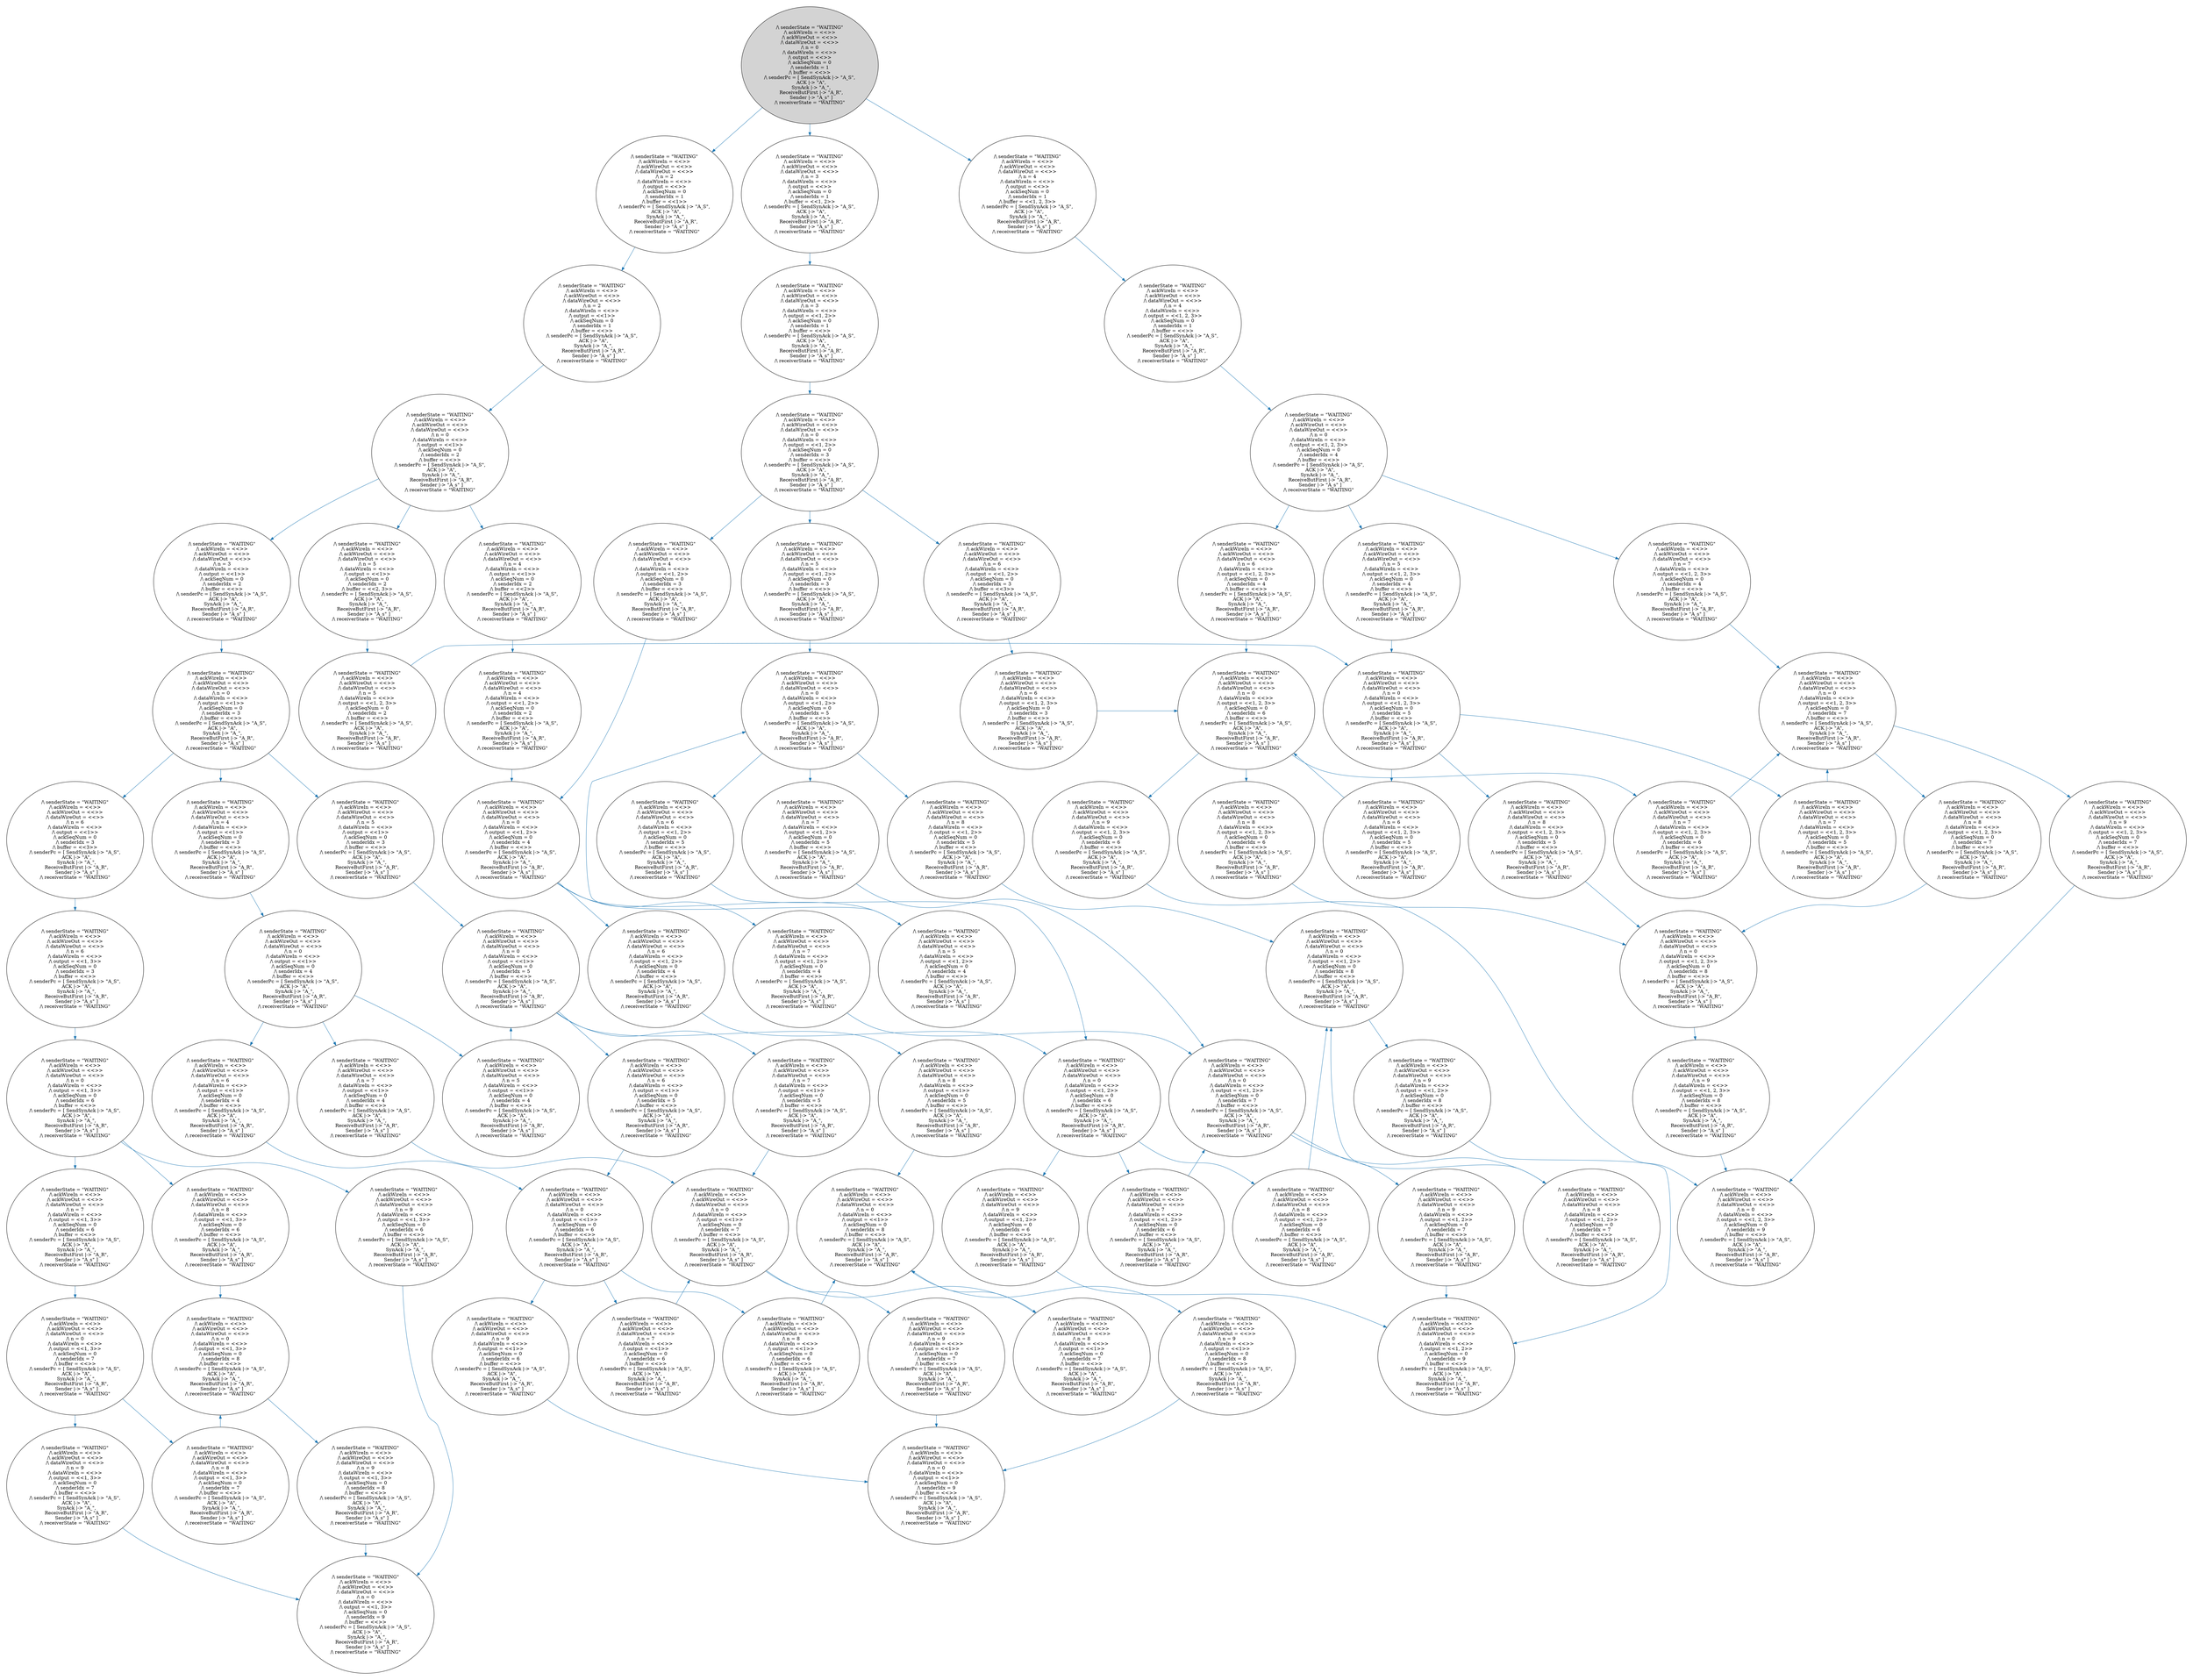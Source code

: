 strict digraph DiskGraph {
edge [colorscheme="paired12"]
nodesep=0.35;
subgraph cluster_graph {
color="white";
-4449946999212678556 [label="/\\ senderState = \"WAITING\"\n/\\ ackWireIn = <<>>\n/\\ ackWireOut = <<>>\n/\\ dataWireOut = <<>>\n/\\ n = 0\n/\\ dataWireIn = <<>>\n/\\ output = <<>>\n/\\ ackSeqNum = 0\n/\\ senderIdx = 1\n/\\ buffer = <<>>\n/\\ senderPc = [ SendSynAck |-> \"A_S\",\n  ACK |-> \"A\",\n  SynAck |-> \"A_\",\n  ReceiveButFirst |-> \"A_R\",\n  Sender |-> \"A_s\" ]\n/\\ receiverState = \"WAITING\"",style = filled]
-4449946999212678556 -> 2296417270500709225 [label="",color="2",fontcolor="2"];
2296417270500709225 [label="/\\ senderState = \"WAITING\"\n/\\ ackWireIn = <<>>\n/\\ ackWireOut = <<>>\n/\\ dataWireOut = <<>>\n/\\ n = 2\n/\\ dataWireIn = <<>>\n/\\ output = <<>>\n/\\ ackSeqNum = 0\n/\\ senderIdx = 1\n/\\ buffer = <<1>>\n/\\ senderPc = [ SendSynAck |-> \"A_S\",\n  ACK |-> \"A\",\n  SynAck |-> \"A_\",\n  ReceiveButFirst |-> \"A_R\",\n  Sender |-> \"A_s\" ]\n/\\ receiverState = \"WAITING\""];
-4449946999212678556 -> -2553582588972421452 [label="",color="2",fontcolor="2"];
-2553582588972421452 [label="/\\ senderState = \"WAITING\"\n/\\ ackWireIn = <<>>\n/\\ ackWireOut = <<>>\n/\\ dataWireOut = <<>>\n/\\ n = 3\n/\\ dataWireIn = <<>>\n/\\ output = <<>>\n/\\ ackSeqNum = 0\n/\\ senderIdx = 1\n/\\ buffer = <<1, 2>>\n/\\ senderPc = [ SendSynAck |-> \"A_S\",\n  ACK |-> \"A\",\n  SynAck |-> \"A_\",\n  ReceiveButFirst |-> \"A_R\",\n  Sender |-> \"A_s\" ]\n/\\ receiverState = \"WAITING\""];
2296417270500709225 -> 8198754210260738237 [label="",color="2",fontcolor="2"];
8198754210260738237 [label="/\\ senderState = \"WAITING\"\n/\\ ackWireIn = <<>>\n/\\ ackWireOut = <<>>\n/\\ dataWireOut = <<>>\n/\\ n = 2\n/\\ dataWireIn = <<>>\n/\\ output = <<1>>\n/\\ ackSeqNum = 0\n/\\ senderIdx = 1\n/\\ buffer = <<>>\n/\\ senderPc = [ SendSynAck |-> \"A_S\",\n  ACK |-> \"A\",\n  SynAck |-> \"A_\",\n  ReceiveButFirst |-> \"A_R\",\n  Sender |-> \"A_s\" ]\n/\\ receiverState = \"WAITING\""];
-2553582588972421452 -> -3298904719990887219 [label="",color="2",fontcolor="2"];
-3298904719990887219 [label="/\\ senderState = \"WAITING\"\n/\\ ackWireIn = <<>>\n/\\ ackWireOut = <<>>\n/\\ dataWireOut = <<>>\n/\\ n = 3\n/\\ dataWireIn = <<>>\n/\\ output = <<1, 2>>\n/\\ ackSeqNum = 0\n/\\ senderIdx = 1\n/\\ buffer = <<>>\n/\\ senderPc = [ SendSynAck |-> \"A_S\",\n  ACK |-> \"A\",\n  SynAck |-> \"A_\",\n  ReceiveButFirst |-> \"A_R\",\n  Sender |-> \"A_s\" ]\n/\\ receiverState = \"WAITING\""];
-4449946999212678556 -> 270575057796210003 [label="",color="2",fontcolor="2"];
270575057796210003 [label="/\\ senderState = \"WAITING\"\n/\\ ackWireIn = <<>>\n/\\ ackWireOut = <<>>\n/\\ dataWireOut = <<>>\n/\\ n = 4\n/\\ dataWireIn = <<>>\n/\\ output = <<>>\n/\\ ackSeqNum = 0\n/\\ senderIdx = 1\n/\\ buffer = <<1, 2, 3>>\n/\\ senderPc = [ SendSynAck |-> \"A_S\",\n  ACK |-> \"A\",\n  SynAck |-> \"A_\",\n  ReceiveButFirst |-> \"A_R\",\n  Sender |-> \"A_s\" ]\n/\\ receiverState = \"WAITING\""];
8198754210260738237 -> -6756058898085891913 [label="",color="2",fontcolor="2"];
-6756058898085891913 [label="/\\ senderState = \"WAITING\"\n/\\ ackWireIn = <<>>\n/\\ ackWireOut = <<>>\n/\\ dataWireOut = <<>>\n/\\ n = 0\n/\\ dataWireIn = <<>>\n/\\ output = <<1>>\n/\\ ackSeqNum = 0\n/\\ senderIdx = 2\n/\\ buffer = <<>>\n/\\ senderPc = [ SendSynAck |-> \"A_S\",\n  ACK |-> \"A\",\n  SynAck |-> \"A_\",\n  ReceiveButFirst |-> \"A_R\",\n  Sender |-> \"A_s\" ]\n/\\ receiverState = \"WAITING\""];
270575057796210003 -> -7501290715928680445 [label="",color="2",fontcolor="2"];
-7501290715928680445 [label="/\\ senderState = \"WAITING\"\n/\\ ackWireIn = <<>>\n/\\ ackWireOut = <<>>\n/\\ dataWireOut = <<>>\n/\\ n = 4\n/\\ dataWireIn = <<>>\n/\\ output = <<1, 2, 3>>\n/\\ ackSeqNum = 0\n/\\ senderIdx = 1\n/\\ buffer = <<>>\n/\\ senderPc = [ SendSynAck |-> \"A_S\",\n  ACK |-> \"A\",\n  SynAck |-> \"A_\",\n  ReceiveButFirst |-> \"A_R\",\n  Sender |-> \"A_s\" ]\n/\\ receiverState = \"WAITING\""];
-6756058898085891913 -> 3929440056549363028 [label="",color="2",fontcolor="2"];
3929440056549363028 [label="/\\ senderState = \"WAITING\"\n/\\ ackWireIn = <<>>\n/\\ ackWireOut = <<>>\n/\\ dataWireOut = <<>>\n/\\ n = 3\n/\\ dataWireIn = <<>>\n/\\ output = <<1>>\n/\\ ackSeqNum = 0\n/\\ senderIdx = 2\n/\\ buffer = <<>>\n/\\ senderPc = [ SendSynAck |-> \"A_S\",\n  ACK |-> \"A\",\n  SynAck |-> \"A_\",\n  ReceiveButFirst |-> \"A_R\",\n  Sender |-> \"A_s\" ]\n/\\ receiverState = \"WAITING\""];
-7501290715928680445 -> 8096928383081994376 [label="",color="2",fontcolor="2"];
8096928383081994376 [label="/\\ senderState = \"WAITING\"\n/\\ ackWireIn = <<>>\n/\\ ackWireOut = <<>>\n/\\ dataWireOut = <<>>\n/\\ n = 0\n/\\ dataWireIn = <<>>\n/\\ output = <<1, 2, 3>>\n/\\ ackSeqNum = 0\n/\\ senderIdx = 4\n/\\ buffer = <<>>\n/\\ senderPc = [ SendSynAck |-> \"A_S\",\n  ACK |-> \"A\",\n  SynAck |-> \"A_\",\n  ReceiveButFirst |-> \"A_R\",\n  Sender |-> \"A_s\" ]\n/\\ receiverState = \"WAITING\""];
3929440056549363028 -> -354569093719172274 [label="",color="2",fontcolor="2"];
-354569093719172274 [label="/\\ senderState = \"WAITING\"\n/\\ ackWireIn = <<>>\n/\\ ackWireOut = <<>>\n/\\ dataWireOut = <<>>\n/\\ n = 0\n/\\ dataWireIn = <<>>\n/\\ output = <<1>>\n/\\ ackSeqNum = 0\n/\\ senderIdx = 3\n/\\ buffer = <<>>\n/\\ senderPc = [ SendSynAck |-> \"A_S\",\n  ACK |-> \"A\",\n  SynAck |-> \"A_\",\n  ReceiveButFirst |-> \"A_R\",\n  Sender |-> \"A_s\" ]\n/\\ receiverState = \"WAITING\""];
-6756058898085891913 -> -630739330665397901 [label="",color="2",fontcolor="2"];
-630739330665397901 [label="/\\ senderState = \"WAITING\"\n/\\ ackWireIn = <<>>\n/\\ ackWireOut = <<>>\n/\\ dataWireOut = <<>>\n/\\ n = 4\n/\\ dataWireIn = <<>>\n/\\ output = <<1>>\n/\\ ackSeqNum = 0\n/\\ senderIdx = 2\n/\\ buffer = <<2>>\n/\\ senderPc = [ SendSynAck |-> \"A_S\",\n  ACK |-> \"A\",\n  SynAck |-> \"A_\",\n  ReceiveButFirst |-> \"A_R\",\n  Sender |-> \"A_s\" ]\n/\\ receiverState = \"WAITING\""];
-6756058898085891913 -> -7549527831637561189 [label="",color="2",fontcolor="2"];
-7549527831637561189 [label="/\\ senderState = \"WAITING\"\n/\\ ackWireIn = <<>>\n/\\ ackWireOut = <<>>\n/\\ dataWireOut = <<>>\n/\\ n = 5\n/\\ dataWireIn = <<>>\n/\\ output = <<1>>\n/\\ ackSeqNum = 0\n/\\ senderIdx = 2\n/\\ buffer = <<2, 3>>\n/\\ senderPc = [ SendSynAck |-> \"A_S\",\n  ACK |-> \"A\",\n  SynAck |-> \"A_\",\n  ReceiveButFirst |-> \"A_R\",\n  Sender |-> \"A_s\" ]\n/\\ receiverState = \"WAITING\""];
-3298904719990887219 -> 5533823453971291074 [label="",color="2",fontcolor="2"];
5533823453971291074 [label="/\\ senderState = \"WAITING\"\n/\\ ackWireIn = <<>>\n/\\ ackWireOut = <<>>\n/\\ dataWireOut = <<>>\n/\\ n = 0\n/\\ dataWireIn = <<>>\n/\\ output = <<1, 2>>\n/\\ ackSeqNum = 0\n/\\ senderIdx = 3\n/\\ buffer = <<>>\n/\\ senderPc = [ SendSynAck |-> \"A_S\",\n  ACK |-> \"A\",\n  SynAck |-> \"A_\",\n  ReceiveButFirst |-> \"A_R\",\n  Sender |-> \"A_s\" ]\n/\\ receiverState = \"WAITING\""];
-354569093719172274 -> -8496971901595122868 [label="",color="2",fontcolor="2"];
-8496971901595122868 [label="/\\ senderState = \"WAITING\"\n/\\ ackWireIn = <<>>\n/\\ ackWireOut = <<>>\n/\\ dataWireOut = <<>>\n/\\ n = 4\n/\\ dataWireIn = <<>>\n/\\ output = <<1>>\n/\\ ackSeqNum = 0\n/\\ senderIdx = 3\n/\\ buffer = <<>>\n/\\ senderPc = [ SendSynAck |-> \"A_S\",\n  ACK |-> \"A\",\n  SynAck |-> \"A_\",\n  ReceiveButFirst |-> \"A_R\",\n  Sender |-> \"A_s\" ]\n/\\ receiverState = \"WAITING\""];
8096928383081994376 -> 899531165121169692 [label="",color="2",fontcolor="2"];
899531165121169692 [label="/\\ senderState = \"WAITING\"\n/\\ ackWireIn = <<>>\n/\\ ackWireOut = <<>>\n/\\ dataWireOut = <<>>\n/\\ n = 5\n/\\ dataWireIn = <<>>\n/\\ output = <<1, 2, 3>>\n/\\ ackSeqNum = 0\n/\\ senderIdx = 4\n/\\ buffer = <<>>\n/\\ senderPc = [ SendSynAck |-> \"A_S\",\n  ACK |-> \"A\",\n  SynAck |-> \"A_\",\n  ReceiveButFirst |-> \"A_R\",\n  Sender |-> \"A_s\" ]\n/\\ receiverState = \"WAITING\""];
-354569093719172274 -> 2747554136024584878 [label="",color="2",fontcolor="2"];
2747554136024584878 [label="/\\ senderState = \"WAITING\"\n/\\ ackWireIn = <<>>\n/\\ ackWireOut = <<>>\n/\\ dataWireOut = <<>>\n/\\ n = 5\n/\\ dataWireIn = <<>>\n/\\ output = <<1>>\n/\\ ackSeqNum = 0\n/\\ senderIdx = 3\n/\\ buffer = <<>>\n/\\ senderPc = [ SendSynAck |-> \"A_S\",\n  ACK |-> \"A\",\n  SynAck |-> \"A_\",\n  ReceiveButFirst |-> \"A_R\",\n  Sender |-> \"A_s\" ]\n/\\ receiverState = \"WAITING\""];
-7549527831637561189 -> -5015804724536639793 [label="",color="2",fontcolor="2"];
-5015804724536639793 [label="/\\ senderState = \"WAITING\"\n/\\ ackWireIn = <<>>\n/\\ ackWireOut = <<>>\n/\\ dataWireOut = <<>>\n/\\ n = 5\n/\\ dataWireIn = <<>>\n/\\ output = <<1, 2, 3>>\n/\\ ackSeqNum = 0\n/\\ senderIdx = 2\n/\\ buffer = <<>>\n/\\ senderPc = [ SendSynAck |-> \"A_S\",\n  ACK |-> \"A\",\n  SynAck |-> \"A_\",\n  ReceiveButFirst |-> \"A_R\",\n  Sender |-> \"A_s\" ]\n/\\ receiverState = \"WAITING\""];
-630739330665397901 -> -6619308473990886444 [label="",color="2",fontcolor="2"];
-6619308473990886444 [label="/\\ senderState = \"WAITING\"\n/\\ ackWireIn = <<>>\n/\\ ackWireOut = <<>>\n/\\ dataWireOut = <<>>\n/\\ n = 4\n/\\ dataWireIn = <<>>\n/\\ output = <<1, 2>>\n/\\ ackSeqNum = 0\n/\\ senderIdx = 2\n/\\ buffer = <<>>\n/\\ senderPc = [ SendSynAck |-> \"A_S\",\n  ACK |-> \"A\",\n  SynAck |-> \"A_\",\n  ReceiveButFirst |-> \"A_R\",\n  Sender |-> \"A_s\" ]\n/\\ receiverState = \"WAITING\""];
-354569093719172274 -> 3221780755576530554 [label="",color="2",fontcolor="2"];
3221780755576530554 [label="/\\ senderState = \"WAITING\"\n/\\ ackWireIn = <<>>\n/\\ ackWireOut = <<>>\n/\\ dataWireOut = <<>>\n/\\ n = 6\n/\\ dataWireIn = <<>>\n/\\ output = <<1>>\n/\\ ackSeqNum = 0\n/\\ senderIdx = 3\n/\\ buffer = <<3>>\n/\\ senderPc = [ SendSynAck |-> \"A_S\",\n  ACK |-> \"A\",\n  SynAck |-> \"A_\",\n  ReceiveButFirst |-> \"A_R\",\n  Sender |-> \"A_s\" ]\n/\\ receiverState = \"WAITING\""];
8096928383081994376 -> 2853183974342113680 [label="",color="2",fontcolor="2"];
2853183974342113680 [label="/\\ senderState = \"WAITING\"\n/\\ ackWireIn = <<>>\n/\\ ackWireOut = <<>>\n/\\ dataWireOut = <<>>\n/\\ n = 6\n/\\ dataWireIn = <<>>\n/\\ output = <<1, 2, 3>>\n/\\ ackSeqNum = 0\n/\\ senderIdx = 4\n/\\ buffer = <<>>\n/\\ senderPc = [ SendSynAck |-> \"A_S\",\n  ACK |-> \"A\",\n  SynAck |-> \"A_\",\n  ReceiveButFirst |-> \"A_R\",\n  Sender |-> \"A_s\" ]\n/\\ receiverState = \"WAITING\""];
899531165121169692 -> 2988111984011064177 [label="",color="2",fontcolor="2"];
2988111984011064177 [label="/\\ senderState = \"WAITING\"\n/\\ ackWireIn = <<>>\n/\\ ackWireOut = <<>>\n/\\ dataWireOut = <<>>\n/\\ n = 0\n/\\ dataWireIn = <<>>\n/\\ output = <<1, 2, 3>>\n/\\ ackSeqNum = 0\n/\\ senderIdx = 5\n/\\ buffer = <<>>\n/\\ senderPc = [ SendSynAck |-> \"A_S\",\n  ACK |-> \"A\",\n  SynAck |-> \"A_\",\n  ReceiveButFirst |-> \"A_R\",\n  Sender |-> \"A_s\" ]\n/\\ receiverState = \"WAITING\""];
5533823453971291074 -> -213209113138946003 [label="",color="2",fontcolor="2"];
-213209113138946003 [label="/\\ senderState = \"WAITING\"\n/\\ ackWireIn = <<>>\n/\\ ackWireOut = <<>>\n/\\ dataWireOut = <<>>\n/\\ n = 4\n/\\ dataWireIn = <<>>\n/\\ output = <<1, 2>>\n/\\ ackSeqNum = 0\n/\\ senderIdx = 3\n/\\ buffer = <<>>\n/\\ senderPc = [ SendSynAck |-> \"A_S\",\n  ACK |-> \"A\",\n  SynAck |-> \"A_\",\n  ReceiveButFirst |-> \"A_R\",\n  Sender |-> \"A_s\" ]\n/\\ receiverState = \"WAITING\""];
-8496971901595122868 -> 1450764651406919524 [label="",color="2",fontcolor="2"];
1450764651406919524 [label="/\\ senderState = \"WAITING\"\n/\\ ackWireIn = <<>>\n/\\ ackWireOut = <<>>\n/\\ dataWireOut = <<>>\n/\\ n = 0\n/\\ dataWireIn = <<>>\n/\\ output = <<1>>\n/\\ ackSeqNum = 0\n/\\ senderIdx = 4\n/\\ buffer = <<>>\n/\\ senderPc = [ SendSynAck |-> \"A_S\",\n  ACK |-> \"A\",\n  SynAck |-> \"A_\",\n  ReceiveButFirst |-> \"A_R\",\n  Sender |-> \"A_s\" ]\n/\\ receiverState = \"WAITING\""];
5533823453971291074 -> 4121930518017145541 [label="",color="2",fontcolor="2"];
4121930518017145541 [label="/\\ senderState = \"WAITING\"\n/\\ ackWireIn = <<>>\n/\\ ackWireOut = <<>>\n/\\ dataWireOut = <<>>\n/\\ n = 5\n/\\ dataWireIn = <<>>\n/\\ output = <<1, 2>>\n/\\ ackSeqNum = 0\n/\\ senderIdx = 3\n/\\ buffer = <<>>\n/\\ senderPc = [ SendSynAck |-> \"A_S\",\n  ACK |-> \"A\",\n  SynAck |-> \"A_\",\n  ReceiveButFirst |-> \"A_R\",\n  Sender |-> \"A_s\" ]\n/\\ receiverState = \"WAITING\""];
2747554136024584878 -> 5551776912985943197 [label="",color="2",fontcolor="2"];
5551776912985943197 [label="/\\ senderState = \"WAITING\"\n/\\ ackWireIn = <<>>\n/\\ ackWireOut = <<>>\n/\\ dataWireOut = <<>>\n/\\ n = 0\n/\\ dataWireIn = <<>>\n/\\ output = <<1>>\n/\\ ackSeqNum = 0\n/\\ senderIdx = 5\n/\\ buffer = <<>>\n/\\ senderPc = [ SendSynAck |-> \"A_S\",\n  ACK |-> \"A\",\n  SynAck |-> \"A_\",\n  ReceiveButFirst |-> \"A_R\",\n  Sender |-> \"A_s\" ]\n/\\ receiverState = \"WAITING\""];
8096928383081994376 -> -2206544076725431465 [label="",color="2",fontcolor="2"];
-2206544076725431465 [label="/\\ senderState = \"WAITING\"\n/\\ ackWireIn = <<>>\n/\\ ackWireOut = <<>>\n/\\ dataWireOut = <<>>\n/\\ n = 7\n/\\ dataWireIn = <<>>\n/\\ output = <<1, 2, 3>>\n/\\ ackSeqNum = 0\n/\\ senderIdx = 4\n/\\ buffer = <<>>\n/\\ senderPc = [ SendSynAck |-> \"A_S\",\n  ACK |-> \"A\",\n  SynAck |-> \"A_\",\n  ReceiveButFirst |-> \"A_R\",\n  Sender |-> \"A_s\" ]\n/\\ receiverState = \"WAITING\""];
-6619308473990886444 -> -6630881301758228504 [label="",color="2",fontcolor="2"];
-6630881301758228504 [label="/\\ senderState = \"WAITING\"\n/\\ ackWireIn = <<>>\n/\\ ackWireOut = <<>>\n/\\ dataWireOut = <<>>\n/\\ n = 0\n/\\ dataWireIn = <<>>\n/\\ output = <<1, 2>>\n/\\ ackSeqNum = 0\n/\\ senderIdx = 4\n/\\ buffer = <<>>\n/\\ senderPc = [ SendSynAck |-> \"A_S\",\n  ACK |-> \"A\",\n  SynAck |-> \"A_\",\n  ReceiveButFirst |-> \"A_R\",\n  Sender |-> \"A_s\" ]\n/\\ receiverState = \"WAITING\""];
5533823453971291074 -> 1340351438289335431 [label="",color="2",fontcolor="2"];
1340351438289335431 [label="/\\ senderState = \"WAITING\"\n/\\ ackWireIn = <<>>\n/\\ ackWireOut = <<>>\n/\\ dataWireOut = <<>>\n/\\ n = 6\n/\\ dataWireIn = <<>>\n/\\ output = <<1, 2>>\n/\\ ackSeqNum = 0\n/\\ senderIdx = 3\n/\\ buffer = <<3>>\n/\\ senderPc = [ SendSynAck |-> \"A_S\",\n  ACK |-> \"A\",\n  SynAck |-> \"A_\",\n  ReceiveButFirst |-> \"A_R\",\n  Sender |-> \"A_s\" ]\n/\\ receiverState = \"WAITING\""];
-5015804724536639793 -> 2988111984011064177 [label="",color="2",fontcolor="2"];
2853183974342113680 -> -4463661447779348614 [label="",color="2",fontcolor="2"];
-4463661447779348614 [label="/\\ senderState = \"WAITING\"\n/\\ ackWireIn = <<>>\n/\\ ackWireOut = <<>>\n/\\ dataWireOut = <<>>\n/\\ n = 0\n/\\ dataWireIn = <<>>\n/\\ output = <<1, 2, 3>>\n/\\ ackSeqNum = 0\n/\\ senderIdx = 6\n/\\ buffer = <<>>\n/\\ senderPc = [ SendSynAck |-> \"A_S\",\n  ACK |-> \"A\",\n  SynAck |-> \"A_\",\n  ReceiveButFirst |-> \"A_R\",\n  Sender |-> \"A_s\" ]\n/\\ receiverState = \"WAITING\""];
3221780755576530554 -> 9010113675818935542 [label="",color="2",fontcolor="2"];
9010113675818935542 [label="/\\ senderState = \"WAITING\"\n/\\ ackWireIn = <<>>\n/\\ ackWireOut = <<>>\n/\\ dataWireOut = <<>>\n/\\ n = 6\n/\\ dataWireIn = <<>>\n/\\ output = <<1, 3>>\n/\\ ackSeqNum = 0\n/\\ senderIdx = 3\n/\\ buffer = <<>>\n/\\ senderPc = [ SendSynAck |-> \"A_S\",\n  ACK |-> \"A\",\n  SynAck |-> \"A_\",\n  ReceiveButFirst |-> \"A_R\",\n  Sender |-> \"A_s\" ]\n/\\ receiverState = \"WAITING\""];
2988111984011064177 -> 9129204117406732905 [label="",color="2",fontcolor="2"];
9129204117406732905 [label="/\\ senderState = \"WAITING\"\n/\\ ackWireIn = <<>>\n/\\ ackWireOut = <<>>\n/\\ dataWireOut = <<>>\n/\\ n = 6\n/\\ dataWireIn = <<>>\n/\\ output = <<1, 2, 3>>\n/\\ ackSeqNum = 0\n/\\ senderIdx = 5\n/\\ buffer = <<>>\n/\\ senderPc = [ SendSynAck |-> \"A_S\",\n  ACK |-> \"A\",\n  SynAck |-> \"A_\",\n  ReceiveButFirst |-> \"A_R\",\n  Sender |-> \"A_s\" ]\n/\\ receiverState = \"WAITING\""];
-213209113138946003 -> -6630881301758228504 [label="",color="2",fontcolor="2"];
4121930518017145541 -> -372785135220970479 [label="",color="2",fontcolor="2"];
-372785135220970479 [label="/\\ senderState = \"WAITING\"\n/\\ ackWireIn = <<>>\n/\\ ackWireOut = <<>>\n/\\ dataWireOut = <<>>\n/\\ n = 0\n/\\ dataWireIn = <<>>\n/\\ output = <<1, 2>>\n/\\ ackSeqNum = 0\n/\\ senderIdx = 5\n/\\ buffer = <<>>\n/\\ senderPc = [ SendSynAck |-> \"A_S\",\n  ACK |-> \"A\",\n  SynAck |-> \"A_\",\n  ReceiveButFirst |-> \"A_R\",\n  Sender |-> \"A_s\" ]\n/\\ receiverState = \"WAITING\""];
2988111984011064177 -> -5167530198153185106 [label="",color="2",fontcolor="2"];
-5167530198153185106 [label="/\\ senderState = \"WAITING\"\n/\\ ackWireIn = <<>>\n/\\ ackWireOut = <<>>\n/\\ dataWireOut = <<>>\n/\\ n = 7\n/\\ dataWireIn = <<>>\n/\\ output = <<1, 2, 3>>\n/\\ ackSeqNum = 0\n/\\ senderIdx = 5\n/\\ buffer = <<>>\n/\\ senderPc = [ SendSynAck |-> \"A_S\",\n  ACK |-> \"A\",\n  SynAck |-> \"A_\",\n  ReceiveButFirst |-> \"A_R\",\n  Sender |-> \"A_s\" ]\n/\\ receiverState = \"WAITING\""];
1450764651406919524 -> -3956638326074487164 [label="",color="2",fontcolor="2"];
-3956638326074487164 [label="/\\ senderState = \"WAITING\"\n/\\ ackWireIn = <<>>\n/\\ ackWireOut = <<>>\n/\\ dataWireOut = <<>>\n/\\ n = 5\n/\\ dataWireIn = <<>>\n/\\ output = <<1>>\n/\\ ackSeqNum = 0\n/\\ senderIdx = 4\n/\\ buffer = <<>>\n/\\ senderPc = [ SendSynAck |-> \"A_S\",\n  ACK |-> \"A\",\n  SynAck |-> \"A_\",\n  ReceiveButFirst |-> \"A_R\",\n  Sender |-> \"A_s\" ]\n/\\ receiverState = \"WAITING\""];
2988111984011064177 -> 4334510461564946962 [label="",color="2",fontcolor="2"];
4334510461564946962 [label="/\\ senderState = \"WAITING\"\n/\\ ackWireIn = <<>>\n/\\ ackWireOut = <<>>\n/\\ dataWireOut = <<>>\n/\\ n = 8\n/\\ dataWireIn = <<>>\n/\\ output = <<1, 2, 3>>\n/\\ ackSeqNum = 0\n/\\ senderIdx = 5\n/\\ buffer = <<>>\n/\\ senderPc = [ SendSynAck |-> \"A_S\",\n  ACK |-> \"A\",\n  SynAck |-> \"A_\",\n  ReceiveButFirst |-> \"A_R\",\n  Sender |-> \"A_s\" ]\n/\\ receiverState = \"WAITING\""];
-2206544076725431465 -> -7267654334011022205 [label="",color="2",fontcolor="2"];
-7267654334011022205 [label="/\\ senderState = \"WAITING\"\n/\\ ackWireIn = <<>>\n/\\ ackWireOut = <<>>\n/\\ dataWireOut = <<>>\n/\\ n = 0\n/\\ dataWireIn = <<>>\n/\\ output = <<1, 2, 3>>\n/\\ ackSeqNum = 0\n/\\ senderIdx = 7\n/\\ buffer = <<>>\n/\\ senderPc = [ SendSynAck |-> \"A_S\",\n  ACK |-> \"A\",\n  SynAck |-> \"A_\",\n  ReceiveButFirst |-> \"A_R\",\n  Sender |-> \"A_s\" ]\n/\\ receiverState = \"WAITING\""];
5551776912985943197 -> 327443118158502046 [label="",color="2",fontcolor="2"];
327443118158502046 [label="/\\ senderState = \"WAITING\"\n/\\ ackWireIn = <<>>\n/\\ ackWireOut = <<>>\n/\\ dataWireOut = <<>>\n/\\ n = 6\n/\\ dataWireIn = <<>>\n/\\ output = <<1>>\n/\\ ackSeqNum = 0\n/\\ senderIdx = 5\n/\\ buffer = <<>>\n/\\ senderPc = [ SendSynAck |-> \"A_S\",\n  ACK |-> \"A\",\n  SynAck |-> \"A_\",\n  ReceiveButFirst |-> \"A_R\",\n  Sender |-> \"A_s\" ]\n/\\ receiverState = \"WAITING\""];
-6630881301758228504 -> -3025716921216260369 [label="",color="2",fontcolor="2"];
-3025716921216260369 [label="/\\ senderState = \"WAITING\"\n/\\ ackWireIn = <<>>\n/\\ ackWireOut = <<>>\n/\\ dataWireOut = <<>>\n/\\ n = 5\n/\\ dataWireIn = <<>>\n/\\ output = <<1, 2>>\n/\\ ackSeqNum = 0\n/\\ senderIdx = 4\n/\\ buffer = <<>>\n/\\ senderPc = [ SendSynAck |-> \"A_S\",\n  ACK |-> \"A\",\n  SynAck |-> \"A_\",\n  ReceiveButFirst |-> \"A_R\",\n  Sender |-> \"A_s\" ]\n/\\ receiverState = \"WAITING\""];
1340351438289335431 -> -3985971272290179654 [label="",color="2",fontcolor="2"];
-3985971272290179654 [label="/\\ senderState = \"WAITING\"\n/\\ ackWireIn = <<>>\n/\\ ackWireOut = <<>>\n/\\ dataWireOut = <<>>\n/\\ n = 6\n/\\ dataWireIn = <<>>\n/\\ output = <<1, 2, 3>>\n/\\ ackSeqNum = 0\n/\\ senderIdx = 3\n/\\ buffer = <<>>\n/\\ senderPc = [ SendSynAck |-> \"A_S\",\n  ACK |-> \"A\",\n  SynAck |-> \"A_\",\n  ReceiveButFirst |-> \"A_R\",\n  Sender |-> \"A_s\" ]\n/\\ receiverState = \"WAITING\""];
1450764651406919524 -> 6747156077920105319 [label="",color="2",fontcolor="2"];
6747156077920105319 [label="/\\ senderState = \"WAITING\"\n/\\ ackWireIn = <<>>\n/\\ ackWireOut = <<>>\n/\\ dataWireOut = <<>>\n/\\ n = 6\n/\\ dataWireIn = <<>>\n/\\ output = <<1>>\n/\\ ackSeqNum = 0\n/\\ senderIdx = 4\n/\\ buffer = <<>>\n/\\ senderPc = [ SendSynAck |-> \"A_S\",\n  ACK |-> \"A\",\n  SynAck |-> \"A_\",\n  ReceiveButFirst |-> \"A_R\",\n  Sender |-> \"A_s\" ]\n/\\ receiverState = \"WAITING\""];
-6630881301758228504 -> -384367117327235566 [label="",color="2",fontcolor="2"];
-384367117327235566 [label="/\\ senderState = \"WAITING\"\n/\\ ackWireIn = <<>>\n/\\ ackWireOut = <<>>\n/\\ dataWireOut = <<>>\n/\\ n = 6\n/\\ dataWireIn = <<>>\n/\\ output = <<1, 2>>\n/\\ ackSeqNum = 0\n/\\ senderIdx = 4\n/\\ buffer = <<>>\n/\\ senderPc = [ SendSynAck |-> \"A_S\",\n  ACK |-> \"A\",\n  SynAck |-> \"A_\",\n  ReceiveButFirst |-> \"A_R\",\n  Sender |-> \"A_s\" ]\n/\\ receiverState = \"WAITING\""];
5551776912985943197 -> -6287382176108394116 [label="",color="2",fontcolor="2"];
-6287382176108394116 [label="/\\ senderState = \"WAITING\"\n/\\ ackWireIn = <<>>\n/\\ ackWireOut = <<>>\n/\\ dataWireOut = <<>>\n/\\ n = 7\n/\\ dataWireIn = <<>>\n/\\ output = <<1>>\n/\\ ackSeqNum = 0\n/\\ senderIdx = 5\n/\\ buffer = <<>>\n/\\ senderPc = [ SendSynAck |-> \"A_S\",\n  ACK |-> \"A\",\n  SynAck |-> \"A_\",\n  ReceiveButFirst |-> \"A_R\",\n  Sender |-> \"A_s\" ]\n/\\ receiverState = \"WAITING\""];
-6630881301758228504 -> 4509504708169456890 [label="",color="2",fontcolor="2"];
4509504708169456890 [label="/\\ senderState = \"WAITING\"\n/\\ ackWireIn = <<>>\n/\\ ackWireOut = <<>>\n/\\ dataWireOut = <<>>\n/\\ n = 7\n/\\ dataWireIn = <<>>\n/\\ output = <<1, 2>>\n/\\ ackSeqNum = 0\n/\\ senderIdx = 4\n/\\ buffer = <<>>\n/\\ senderPc = [ SendSynAck |-> \"A_S\",\n  ACK |-> \"A\",\n  SynAck |-> \"A_\",\n  ReceiveButFirst |-> \"A_R\",\n  Sender |-> \"A_s\" ]\n/\\ receiverState = \"WAITING\""];
-4463661447779348614 -> 5995194066670257317 [label="",color="2",fontcolor="2"];
5995194066670257317 [label="/\\ senderState = \"WAITING\"\n/\\ ackWireIn = <<>>\n/\\ ackWireOut = <<>>\n/\\ dataWireOut = <<>>\n/\\ n = 7\n/\\ dataWireIn = <<>>\n/\\ output = <<1, 2, 3>>\n/\\ ackSeqNum = 0\n/\\ senderIdx = 6\n/\\ buffer = <<>>\n/\\ senderPc = [ SendSynAck |-> \"A_S\",\n  ACK |-> \"A\",\n  SynAck |-> \"A_\",\n  ReceiveButFirst |-> \"A_R\",\n  Sender |-> \"A_s\" ]\n/\\ receiverState = \"WAITING\""];
1450764651406919524 -> -1038288301198433659 [label="",color="2",fontcolor="2"];
-1038288301198433659 [label="/\\ senderState = \"WAITING\"\n/\\ ackWireIn = <<>>\n/\\ ackWireOut = <<>>\n/\\ dataWireOut = <<>>\n/\\ n = 7\n/\\ dataWireIn = <<>>\n/\\ output = <<1>>\n/\\ ackSeqNum = 0\n/\\ senderIdx = 4\n/\\ buffer = <<>>\n/\\ senderPc = [ SendSynAck |-> \"A_S\",\n  ACK |-> \"A\",\n  SynAck |-> \"A_\",\n  ReceiveButFirst |-> \"A_R\",\n  Sender |-> \"A_s\" ]\n/\\ receiverState = \"WAITING\""];
-4463661447779348614 -> -2928098591751031271 [label="",color="2",fontcolor="2"];
-2928098591751031271 [label="/\\ senderState = \"WAITING\"\n/\\ ackWireIn = <<>>\n/\\ ackWireOut = <<>>\n/\\ dataWireOut = <<>>\n/\\ n = 8\n/\\ dataWireIn = <<>>\n/\\ output = <<1, 2, 3>>\n/\\ ackSeqNum = 0\n/\\ senderIdx = 6\n/\\ buffer = <<>>\n/\\ senderPc = [ SendSynAck |-> \"A_S\",\n  ACK |-> \"A\",\n  SynAck |-> \"A_\",\n  ReceiveButFirst |-> \"A_R\",\n  Sender |-> \"A_s\" ]\n/\\ receiverState = \"WAITING\""];
9010113675818935542 -> 8736925524821208788 [label="",color="2",fontcolor="2"];
8736925524821208788 [label="/\\ senderState = \"WAITING\"\n/\\ ackWireIn = <<>>\n/\\ ackWireOut = <<>>\n/\\ dataWireOut = <<>>\n/\\ n = 0\n/\\ dataWireIn = <<>>\n/\\ output = <<1, 3>>\n/\\ ackSeqNum = 0\n/\\ senderIdx = 6\n/\\ buffer = <<>>\n/\\ senderPc = [ SendSynAck |-> \"A_S\",\n  ACK |-> \"A\",\n  SynAck |-> \"A_\",\n  ReceiveButFirst |-> \"A_R\",\n  Sender |-> \"A_s\" ]\n/\\ receiverState = \"WAITING\""];
5551776912985943197 -> -5833816259253609319 [label="",color="2",fontcolor="2"];
-5833816259253609319 [label="/\\ senderState = \"WAITING\"\n/\\ ackWireIn = <<>>\n/\\ ackWireOut = <<>>\n/\\ dataWireOut = <<>>\n/\\ n = 8\n/\\ dataWireIn = <<>>\n/\\ output = <<1>>\n/\\ ackSeqNum = 0\n/\\ senderIdx = 5\n/\\ buffer = <<>>\n/\\ senderPc = [ SendSynAck |-> \"A_S\",\n  ACK |-> \"A\",\n  SynAck |-> \"A_\",\n  ReceiveButFirst |-> \"A_R\",\n  Sender |-> \"A_s\" ]\n/\\ receiverState = \"WAITING\""];
-4463661447779348614 -> 1271424356830797022 [label="",color="2",fontcolor="2"];
1271424356830797022 [label="/\\ senderState = \"WAITING\"\n/\\ ackWireIn = <<>>\n/\\ ackWireOut = <<>>\n/\\ dataWireOut = <<>>\n/\\ n = 9\n/\\ dataWireIn = <<>>\n/\\ output = <<1, 2, 3>>\n/\\ ackSeqNum = 0\n/\\ senderIdx = 6\n/\\ buffer = <<>>\n/\\ senderPc = [ SendSynAck |-> \"A_S\",\n  ACK |-> \"A\",\n  SynAck |-> \"A_\",\n  ReceiveButFirst |-> \"A_R\",\n  Sender |-> \"A_s\" ]\n/\\ receiverState = \"WAITING\""];
9129204117406732905 -> -4463661447779348614 [label="",color="2",fontcolor="2"];
-3956638326074487164 -> 5551776912985943197 [label="",color="2",fontcolor="2"];
-5167530198153185106 -> -7267654334011022205 [label="",color="2",fontcolor="2"];
-372785135220970479 -> -6664327618018480661 [label="",color="2",fontcolor="2"];
-6664327618018480661 [label="/\\ senderState = \"WAITING\"\n/\\ ackWireIn = <<>>\n/\\ ackWireOut = <<>>\n/\\ dataWireOut = <<>>\n/\\ n = 6\n/\\ dataWireIn = <<>>\n/\\ output = <<1, 2>>\n/\\ ackSeqNum = 0\n/\\ senderIdx = 5\n/\\ buffer = <<>>\n/\\ senderPc = [ SendSynAck |-> \"A_S\",\n  ACK |-> \"A\",\n  SynAck |-> \"A_\",\n  ReceiveButFirst |-> \"A_R\",\n  Sender |-> \"A_s\" ]\n/\\ receiverState = \"WAITING\""];
327443118158502046 -> -6453143537525632874 [label="",color="2",fontcolor="2"];
-6453143537525632874 [label="/\\ senderState = \"WAITING\"\n/\\ ackWireIn = <<>>\n/\\ ackWireOut = <<>>\n/\\ dataWireOut = <<>>\n/\\ n = 0\n/\\ dataWireIn = <<>>\n/\\ output = <<1>>\n/\\ ackSeqNum = 0\n/\\ senderIdx = 6\n/\\ buffer = <<>>\n/\\ senderPc = [ SendSynAck |-> \"A_S\",\n  ACK |-> \"A\",\n  SynAck |-> \"A_\",\n  ReceiveButFirst |-> \"A_R\",\n  Sender |-> \"A_s\" ]\n/\\ receiverState = \"WAITING\""];
-7267654334011022205 -> -8181715973503722016 [label="",color="2",fontcolor="2"];
-8181715973503722016 [label="/\\ senderState = \"WAITING\"\n/\\ ackWireIn = <<>>\n/\\ ackWireOut = <<>>\n/\\ dataWireOut = <<>>\n/\\ n = 8\n/\\ dataWireIn = <<>>\n/\\ output = <<1, 2, 3>>\n/\\ ackSeqNum = 0\n/\\ senderIdx = 7\n/\\ buffer = <<>>\n/\\ senderPc = [ SendSynAck |-> \"A_S\",\n  ACK |-> \"A\",\n  SynAck |-> \"A_\",\n  ReceiveButFirst |-> \"A_R\",\n  Sender |-> \"A_s\" ]\n/\\ receiverState = \"WAITING\""];
4334510461564946962 -> 8974149399460313323 [label="",color="2",fontcolor="2"];
8974149399460313323 [label="/\\ senderState = \"WAITING\"\n/\\ ackWireIn = <<>>\n/\\ ackWireOut = <<>>\n/\\ dataWireOut = <<>>\n/\\ n = 0\n/\\ dataWireIn = <<>>\n/\\ output = <<1, 2, 3>>\n/\\ ackSeqNum = 0\n/\\ senderIdx = 8\n/\\ buffer = <<>>\n/\\ senderPc = [ SendSynAck |-> \"A_S\",\n  ACK |-> \"A\",\n  SynAck |-> \"A_\",\n  ReceiveButFirst |-> \"A_R\",\n  Sender |-> \"A_s\" ]\n/\\ receiverState = \"WAITING\""];
-7267654334011022205 -> 5227826791839545127 [label="",color="2",fontcolor="2"];
5227826791839545127 [label="/\\ senderState = \"WAITING\"\n/\\ ackWireIn = <<>>\n/\\ ackWireOut = <<>>\n/\\ dataWireOut = <<>>\n/\\ n = 9\n/\\ dataWireIn = <<>>\n/\\ output = <<1, 2, 3>>\n/\\ ackSeqNum = 0\n/\\ senderIdx = 7\n/\\ buffer = <<>>\n/\\ senderPc = [ SendSynAck |-> \"A_S\",\n  ACK |-> \"A\",\n  SynAck |-> \"A_\",\n  ReceiveButFirst |-> \"A_R\",\n  Sender |-> \"A_s\" ]\n/\\ receiverState = \"WAITING\""];
-3025716921216260369 -> -372785135220970479 [label="",color="2",fontcolor="2"];
6747156077920105319 -> -6453143537525632874 [label="",color="2",fontcolor="2"];
-384367117327235566 -> 1272709385986707482 [label="",color="2",fontcolor="2"];
1272709385986707482 [label="/\\ senderState = \"WAITING\"\n/\\ ackWireIn = <<>>\n/\\ ackWireOut = <<>>\n/\\ dataWireOut = <<>>\n/\\ n = 0\n/\\ dataWireIn = <<>>\n/\\ output = <<1, 2>>\n/\\ ackSeqNum = 0\n/\\ senderIdx = 6\n/\\ buffer = <<>>\n/\\ senderPc = [ SendSynAck |-> \"A_S\",\n  ACK |-> \"A\",\n  SynAck |-> \"A_\",\n  ReceiveButFirst |-> \"A_R\",\n  Sender |-> \"A_s\" ]\n/\\ receiverState = \"WAITING\""];
-372785135220970479 -> 7475135149501593347 [label="",color="2",fontcolor="2"];
7475135149501593347 [label="/\\ senderState = \"WAITING\"\n/\\ ackWireIn = <<>>\n/\\ ackWireOut = <<>>\n/\\ dataWireOut = <<>>\n/\\ n = 7\n/\\ dataWireIn = <<>>\n/\\ output = <<1, 2>>\n/\\ ackSeqNum = 0\n/\\ senderIdx = 5\n/\\ buffer = <<>>\n/\\ senderPc = [ SendSynAck |-> \"A_S\",\n  ACK |-> \"A\",\n  SynAck |-> \"A_\",\n  ReceiveButFirst |-> \"A_R\",\n  Sender |-> \"A_s\" ]\n/\\ receiverState = \"WAITING\""];
4509504708169456890 -> 5224293224209415139 [label="",color="2",fontcolor="2"];
5224293224209415139 [label="/\\ senderState = \"WAITING\"\n/\\ ackWireIn = <<>>\n/\\ ackWireOut = <<>>\n/\\ dataWireOut = <<>>\n/\\ n = 0\n/\\ dataWireIn = <<>>\n/\\ output = <<1, 2>>\n/\\ ackSeqNum = 0\n/\\ senderIdx = 7\n/\\ buffer = <<>>\n/\\ senderPc = [ SendSynAck |-> \"A_S\",\n  ACK |-> \"A\",\n  SynAck |-> \"A_\",\n  ReceiveButFirst |-> \"A_R\",\n  Sender |-> \"A_s\" ]\n/\\ receiverState = \"WAITING\""];
-6287382176108394116 -> -47237944127440017 [label="",color="2",fontcolor="2"];
-47237944127440017 [label="/\\ senderState = \"WAITING\"\n/\\ ackWireIn = <<>>\n/\\ ackWireOut = <<>>\n/\\ dataWireOut = <<>>\n/\\ n = 0\n/\\ dataWireIn = <<>>\n/\\ output = <<1>>\n/\\ ackSeqNum = 0\n/\\ senderIdx = 7\n/\\ buffer = <<>>\n/\\ senderPc = [ SendSynAck |-> \"A_S\",\n  ACK |-> \"A\",\n  SynAck |-> \"A_\",\n  ReceiveButFirst |-> \"A_R\",\n  Sender |-> \"A_s\" ]\n/\\ receiverState = \"WAITING\""];
-3985971272290179654 -> -4463661447779348614 [label="",color="2",fontcolor="2"];
5995194066670257317 -> -7267654334011022205 [label="",color="2",fontcolor="2"];
-372785135220970479 -> -453419985081723894 [label="",color="2",fontcolor="2"];
-453419985081723894 [label="/\\ senderState = \"WAITING\"\n/\\ ackWireIn = <<>>\n/\\ ackWireOut = <<>>\n/\\ dataWireOut = <<>>\n/\\ n = 8\n/\\ dataWireIn = <<>>\n/\\ output = <<1, 2>>\n/\\ ackSeqNum = 0\n/\\ senderIdx = 5\n/\\ buffer = <<>>\n/\\ senderPc = [ SendSynAck |-> \"A_S\",\n  ACK |-> \"A\",\n  SynAck |-> \"A_\",\n  ReceiveButFirst |-> \"A_R\",\n  Sender |-> \"A_s\" ]\n/\\ receiverState = \"WAITING\""];
8736925524821208788 -> -1994723769741118010 [label="",color="2",fontcolor="2"];
-1994723769741118010 [label="/\\ senderState = \"WAITING\"\n/\\ ackWireIn = <<>>\n/\\ ackWireOut = <<>>\n/\\ dataWireOut = <<>>\n/\\ n = 7\n/\\ dataWireIn = <<>>\n/\\ output = <<1, 3>>\n/\\ ackSeqNum = 0\n/\\ senderIdx = 6\n/\\ buffer = <<>>\n/\\ senderPc = [ SendSynAck |-> \"A_S\",\n  ACK |-> \"A\",\n  SynAck |-> \"A_\",\n  ReceiveButFirst |-> \"A_R\",\n  Sender |-> \"A_s\" ]\n/\\ receiverState = \"WAITING\""];
-1038288301198433659 -> -47237944127440017 [label="",color="2",fontcolor="2"];
-2928098591751031271 -> 8974149399460313323 [label="",color="2",fontcolor="2"];
8736925524821208788 -> 8816203577404774095 [label="",color="2",fontcolor="2"];
8816203577404774095 [label="/\\ senderState = \"WAITING\"\n/\\ ackWireIn = <<>>\n/\\ ackWireOut = <<>>\n/\\ dataWireOut = <<>>\n/\\ n = 8\n/\\ dataWireIn = <<>>\n/\\ output = <<1, 3>>\n/\\ ackSeqNum = 0\n/\\ senderIdx = 6\n/\\ buffer = <<>>\n/\\ senderPc = [ SendSynAck |-> \"A_S\",\n  ACK |-> \"A\",\n  SynAck |-> \"A_\",\n  ReceiveButFirst |-> \"A_R\",\n  Sender |-> \"A_s\" ]\n/\\ receiverState = \"WAITING\""];
-5833816259253609319 -> 1798804186061678343 [label="",color="2",fontcolor="2"];
1798804186061678343 [label="/\\ senderState = \"WAITING\"\n/\\ ackWireIn = <<>>\n/\\ ackWireOut = <<>>\n/\\ dataWireOut = <<>>\n/\\ n = 0\n/\\ dataWireIn = <<>>\n/\\ output = <<1>>\n/\\ ackSeqNum = 0\n/\\ senderIdx = 8\n/\\ buffer = <<>>\n/\\ senderPc = [ SendSynAck |-> \"A_S\",\n  ACK |-> \"A\",\n  SynAck |-> \"A_\",\n  ReceiveButFirst |-> \"A_R\",\n  Sender |-> \"A_s\" ]\n/\\ receiverState = \"WAITING\""];
8736925524821208788 -> -4726531146424808409 [label="",color="2",fontcolor="2"];
-4726531146424808409 [label="/\\ senderState = \"WAITING\"\n/\\ ackWireIn = <<>>\n/\\ ackWireOut = <<>>\n/\\ dataWireOut = <<>>\n/\\ n = 9\n/\\ dataWireIn = <<>>\n/\\ output = <<1, 3>>\n/\\ ackSeqNum = 0\n/\\ senderIdx = 6\n/\\ buffer = <<>>\n/\\ senderPc = [ SendSynAck |-> \"A_S\",\n  ACK |-> \"A\",\n  SynAck |-> \"A_\",\n  ReceiveButFirst |-> \"A_R\",\n  Sender |-> \"A_s\" ]\n/\\ receiverState = \"WAITING\""];
-6664327618018480661 -> 1272709385986707482 [label="",color="2",fontcolor="2"];
1271424356830797022 -> 2712130317202592530 [label="",color="2",fontcolor="2"];
2712130317202592530 [label="/\\ senderState = \"WAITING\"\n/\\ ackWireIn = <<>>\n/\\ ackWireOut = <<>>\n/\\ dataWireOut = <<>>\n/\\ n = 0\n/\\ dataWireIn = <<>>\n/\\ output = <<1, 2, 3>>\n/\\ ackSeqNum = 0\n/\\ senderIdx = 9\n/\\ buffer = <<>>\n/\\ senderPc = [ SendSynAck |-> \"A_S\",\n  ACK |-> \"A\",\n  SynAck |-> \"A_\",\n  ReceiveButFirst |-> \"A_R\",\n  Sender |-> \"A_s\" ]\n/\\ receiverState = \"WAITING\""];
8974149399460313323 -> -5826963628968793265 [label="",color="2",fontcolor="2"];
-5826963628968793265 [label="/\\ senderState = \"WAITING\"\n/\\ ackWireIn = <<>>\n/\\ ackWireOut = <<>>\n/\\ dataWireOut = <<>>\n/\\ n = 9\n/\\ dataWireIn = <<>>\n/\\ output = <<1, 2, 3>>\n/\\ ackSeqNum = 0\n/\\ senderIdx = 8\n/\\ buffer = <<>>\n/\\ senderPc = [ SendSynAck |-> \"A_S\",\n  ACK |-> \"A\",\n  SynAck |-> \"A_\",\n  ReceiveButFirst |-> \"A_R\",\n  Sender |-> \"A_s\" ]\n/\\ receiverState = \"WAITING\""];
-6453143537525632874 -> 4883222155375900023 [label="",color="2",fontcolor="2"];
4883222155375900023 [label="/\\ senderState = \"WAITING\"\n/\\ ackWireIn = <<>>\n/\\ ackWireOut = <<>>\n/\\ dataWireOut = <<>>\n/\\ n = 7\n/\\ dataWireIn = <<>>\n/\\ output = <<1>>\n/\\ ackSeqNum = 0\n/\\ senderIdx = 6\n/\\ buffer = <<>>\n/\\ senderPc = [ SendSynAck |-> \"A_S\",\n  ACK |-> \"A\",\n  SynAck |-> \"A_\",\n  ReceiveButFirst |-> \"A_R\",\n  Sender |-> \"A_s\" ]\n/\\ receiverState = \"WAITING\""];
-8181715973503722016 -> 8974149399460313323 [label="",color="2",fontcolor="2"];
-6453143537525632874 -> 4931464208829833362 [label="",color="2",fontcolor="2"];
4931464208829833362 [label="/\\ senderState = \"WAITING\"\n/\\ ackWireIn = <<>>\n/\\ ackWireOut = <<>>\n/\\ dataWireOut = <<>>\n/\\ n = 8\n/\\ dataWireIn = <<>>\n/\\ output = <<1>>\n/\\ ackSeqNum = 0\n/\\ senderIdx = 6\n/\\ buffer = <<>>\n/\\ senderPc = [ SendSynAck |-> \"A_S\",\n  ACK |-> \"A\",\n  SynAck |-> \"A_\",\n  ReceiveButFirst |-> \"A_R\",\n  Sender |-> \"A_s\" ]\n/\\ receiverState = \"WAITING\""];
1272709385986707482 -> -8302658296636732664 [label="",color="2",fontcolor="2"];
-8302658296636732664 [label="/\\ senderState = \"WAITING\"\n/\\ ackWireIn = <<>>\n/\\ ackWireOut = <<>>\n/\\ dataWireOut = <<>>\n/\\ n = 7\n/\\ dataWireIn = <<>>\n/\\ output = <<1, 2>>\n/\\ ackSeqNum = 0\n/\\ senderIdx = 6\n/\\ buffer = <<>>\n/\\ senderPc = [ SendSynAck |-> \"A_S\",\n  ACK |-> \"A\",\n  SynAck |-> \"A_\",\n  ReceiveButFirst |-> \"A_R\",\n  Sender |-> \"A_s\" ]\n/\\ receiverState = \"WAITING\""];
5227826791839545127 -> 2712130317202592530 [label="",color="2",fontcolor="2"];
1272709385986707482 -> 1355349813779277825 [label="",color="2",fontcolor="2"];
1355349813779277825 [label="/\\ senderState = \"WAITING\"\n/\\ ackWireIn = <<>>\n/\\ ackWireOut = <<>>\n/\\ dataWireOut = <<>>\n/\\ n = 8\n/\\ dataWireIn = <<>>\n/\\ output = <<1, 2>>\n/\\ ackSeqNum = 0\n/\\ senderIdx = 6\n/\\ buffer = <<>>\n/\\ senderPc = [ SendSynAck |-> \"A_S\",\n  ACK |-> \"A\",\n  SynAck |-> \"A_\",\n  ReceiveButFirst |-> \"A_R\",\n  Sender |-> \"A_s\" ]\n/\\ receiverState = \"WAITING\""];
-6453143537525632874 -> -1709713715738250896 [label="",color="2",fontcolor="2"];
-1709713715738250896 [label="/\\ senderState = \"WAITING\"\n/\\ ackWireIn = <<>>\n/\\ ackWireOut = <<>>\n/\\ dataWireOut = <<>>\n/\\ n = 9\n/\\ dataWireIn = <<>>\n/\\ output = <<1>>\n/\\ ackSeqNum = 0\n/\\ senderIdx = 6\n/\\ buffer = <<>>\n/\\ senderPc = [ SendSynAck |-> \"A_S\",\n  ACK |-> \"A\",\n  SynAck |-> \"A_\",\n  ReceiveButFirst |-> \"A_R\",\n  Sender |-> \"A_s\" ]\n/\\ receiverState = \"WAITING\""];
7475135149501593347 -> 5224293224209415139 [label="",color="2",fontcolor="2"];
5224293224209415139 -> 5469289737976333304 [label="",color="2",fontcolor="2"];
5469289737976333304 [label="/\\ senderState = \"WAITING\"\n/\\ ackWireIn = <<>>\n/\\ ackWireOut = <<>>\n/\\ dataWireOut = <<>>\n/\\ n = 8\n/\\ dataWireIn = <<>>\n/\\ output = <<1, 2>>\n/\\ ackSeqNum = 0\n/\\ senderIdx = 7\n/\\ buffer = <<>>\n/\\ senderPc = [ SendSynAck |-> \"A_S\",\n  ACK |-> \"A\",\n  SynAck |-> \"A_\",\n  ReceiveButFirst |-> \"A_R\",\n  Sender |-> \"A_s\" ]\n/\\ receiverState = \"WAITING\""];
1272709385986707482 -> -2958400965913447703 [label="",color="2",fontcolor="2"];
-2958400965913447703 [label="/\\ senderState = \"WAITING\"\n/\\ ackWireIn = <<>>\n/\\ ackWireOut = <<>>\n/\\ dataWireOut = <<>>\n/\\ n = 9\n/\\ dataWireIn = <<>>\n/\\ output = <<1, 2>>\n/\\ ackSeqNum = 0\n/\\ senderIdx = 6\n/\\ buffer = <<>>\n/\\ senderPc = [ SendSynAck |-> \"A_S\",\n  ACK |-> \"A\",\n  SynAck |-> \"A_\",\n  ReceiveButFirst |-> \"A_R\",\n  Sender |-> \"A_s\" ]\n/\\ receiverState = \"WAITING\""];
5224293224209415139 -> -8081607768861173488 [label="",color="2",fontcolor="2"];
-8081607768861173488 [label="/\\ senderState = \"WAITING\"\n/\\ ackWireIn = <<>>\n/\\ ackWireOut = <<>>\n/\\ dataWireOut = <<>>\n/\\ n = 9\n/\\ dataWireIn = <<>>\n/\\ output = <<1, 2>>\n/\\ ackSeqNum = 0\n/\\ senderIdx = 7\n/\\ buffer = <<>>\n/\\ senderPc = [ SendSynAck |-> \"A_S\",\n  ACK |-> \"A\",\n  SynAck |-> \"A_\",\n  ReceiveButFirst |-> \"A_R\",\n  Sender |-> \"A_s\" ]\n/\\ receiverState = \"WAITING\""];
-47237944127440017 -> 2114983056634448747 [label="",color="2",fontcolor="2"];
2114983056634448747 [label="/\\ senderState = \"WAITING\"\n/\\ ackWireIn = <<>>\n/\\ ackWireOut = <<>>\n/\\ dataWireOut = <<>>\n/\\ n = 8\n/\\ dataWireIn = <<>>\n/\\ output = <<1>>\n/\\ ackSeqNum = 0\n/\\ senderIdx = 7\n/\\ buffer = <<>>\n/\\ senderPc = [ SendSynAck |-> \"A_S\",\n  ACK |-> \"A\",\n  SynAck |-> \"A_\",\n  ReceiveButFirst |-> \"A_R\",\n  Sender |-> \"A_s\" ]\n/\\ receiverState = \"WAITING\""];
-453419985081723894 -> -5823465800398837877 [label="",color="2",fontcolor="2"];
-5823465800398837877 [label="/\\ senderState = \"WAITING\"\n/\\ ackWireIn = <<>>\n/\\ ackWireOut = <<>>\n/\\ dataWireOut = <<>>\n/\\ n = 0\n/\\ dataWireIn = <<>>\n/\\ output = <<1, 2>>\n/\\ ackSeqNum = 0\n/\\ senderIdx = 8\n/\\ buffer = <<>>\n/\\ senderPc = [ SendSynAck |-> \"A_S\",\n  ACK |-> \"A\",\n  SynAck |-> \"A_\",\n  ReceiveButFirst |-> \"A_R\",\n  Sender |-> \"A_s\" ]\n/\\ receiverState = \"WAITING\""];
-47237944127440017 -> -5662123020899149175 [label="",color="2",fontcolor="2"];
-5662123020899149175 [label="/\\ senderState = \"WAITING\"\n/\\ ackWireIn = <<>>\n/\\ ackWireOut = <<>>\n/\\ dataWireOut = <<>>\n/\\ n = 9\n/\\ dataWireIn = <<>>\n/\\ output = <<1>>\n/\\ ackSeqNum = 0\n/\\ senderIdx = 7\n/\\ buffer = <<>>\n/\\ senderPc = [ SendSynAck |-> \"A_S\",\n  ACK |-> \"A\",\n  SynAck |-> \"A_\",\n  ReceiveButFirst |-> \"A_R\",\n  Sender |-> \"A_s\" ]\n/\\ receiverState = \"WAITING\""];
8816203577404774095 -> -4055282843329324731 [label="",color="2",fontcolor="2"];
-4055282843329324731 [label="/\\ senderState = \"WAITING\"\n/\\ ackWireIn = <<>>\n/\\ ackWireOut = <<>>\n/\\ dataWireOut = <<>>\n/\\ n = 0\n/\\ dataWireIn = <<>>\n/\\ output = <<1, 3>>\n/\\ ackSeqNum = 0\n/\\ senderIdx = 8\n/\\ buffer = <<>>\n/\\ senderPc = [ SendSynAck |-> \"A_S\",\n  ACK |-> \"A\",\n  SynAck |-> \"A_\",\n  ReceiveButFirst |-> \"A_R\",\n  Sender |-> \"A_s\" ]\n/\\ receiverState = \"WAITING\""];
-1994723769741118010 -> 2312090477256672557 [label="",color="2",fontcolor="2"];
2312090477256672557 [label="/\\ senderState = \"WAITING\"\n/\\ ackWireIn = <<>>\n/\\ ackWireOut = <<>>\n/\\ dataWireOut = <<>>\n/\\ n = 0\n/\\ dataWireIn = <<>>\n/\\ output = <<1, 3>>\n/\\ ackSeqNum = 0\n/\\ senderIdx = 7\n/\\ buffer = <<>>\n/\\ senderPc = [ SendSynAck |-> \"A_S\",\n  ACK |-> \"A\",\n  SynAck |-> \"A_\",\n  ReceiveButFirst |-> \"A_R\",\n  Sender |-> \"A_s\" ]\n/\\ receiverState = \"WAITING\""];
-5826963628968793265 -> 2712130317202592530 [label="",color="2",fontcolor="2"];
-4726531146424808409 -> -7020754688732630340 [label="",color="2",fontcolor="2"];
-7020754688732630340 [label="/\\ senderState = \"WAITING\"\n/\\ ackWireIn = <<>>\n/\\ ackWireOut = <<>>\n/\\ dataWireOut = <<>>\n/\\ n = 0\n/\\ dataWireIn = <<>>\n/\\ output = <<1, 3>>\n/\\ ackSeqNum = 0\n/\\ senderIdx = 9\n/\\ buffer = <<>>\n/\\ senderPc = [ SendSynAck |-> \"A_S\",\n  ACK |-> \"A\",\n  SynAck |-> \"A_\",\n  ReceiveButFirst |-> \"A_R\",\n  Sender |-> \"A_s\" ]\n/\\ receiverState = \"WAITING\""];
1798804186061678343 -> 6251724898126956257 [label="",color="2",fontcolor="2"];
6251724898126956257 [label="/\\ senderState = \"WAITING\"\n/\\ ackWireIn = <<>>\n/\\ ackWireOut = <<>>\n/\\ dataWireOut = <<>>\n/\\ n = 9\n/\\ dataWireIn = <<>>\n/\\ output = <<1>>\n/\\ ackSeqNum = 0\n/\\ senderIdx = 8\n/\\ buffer = <<>>\n/\\ senderPc = [ SendSynAck |-> \"A_S\",\n  ACK |-> \"A\",\n  SynAck |-> \"A_\",\n  ReceiveButFirst |-> \"A_R\",\n  Sender |-> \"A_s\" ]\n/\\ receiverState = \"WAITING\""];
-8302658296636732664 -> 5224293224209415139 [label="",color="2",fontcolor="2"];
4931464208829833362 -> 1798804186061678343 [label="",color="2",fontcolor="2"];
4883222155375900023 -> -47237944127440017 [label="",color="2",fontcolor="2"];
-1709713715738250896 -> 4746613223279643902 [label="",color="2",fontcolor="2"];
4746613223279643902 [label="/\\ senderState = \"WAITING\"\n/\\ ackWireIn = <<>>\n/\\ ackWireOut = <<>>\n/\\ dataWireOut = <<>>\n/\\ n = 0\n/\\ dataWireIn = <<>>\n/\\ output = <<1>>\n/\\ ackSeqNum = 0\n/\\ senderIdx = 9\n/\\ buffer = <<>>\n/\\ senderPc = [ SendSynAck |-> \"A_S\",\n  ACK |-> \"A\",\n  SynAck |-> \"A_\",\n  ReceiveButFirst |-> \"A_R\",\n  Sender |-> \"A_s\" ]\n/\\ receiverState = \"WAITING\""];
1355349813779277825 -> -5823465800398837877 [label="",color="2",fontcolor="2"];
-2958400965913447703 -> -718572875461227406 [label="",color="2",fontcolor="2"];
-718572875461227406 [label="/\\ senderState = \"WAITING\"\n/\\ ackWireIn = <<>>\n/\\ ackWireOut = <<>>\n/\\ dataWireOut = <<>>\n/\\ n = 0\n/\\ dataWireIn = <<>>\n/\\ output = <<1, 2>>\n/\\ ackSeqNum = 0\n/\\ senderIdx = 9\n/\\ buffer = <<>>\n/\\ senderPc = [ SendSynAck |-> \"A_S\",\n  ACK |-> \"A\",\n  SynAck |-> \"A_\",\n  ReceiveButFirst |-> \"A_R\",\n  Sender |-> \"A_s\" ]\n/\\ receiverState = \"WAITING\""];
5469289737976333304 -> -5823465800398837877 [label="",color="2",fontcolor="2"];
2114983056634448747 -> 1798804186061678343 [label="",color="2",fontcolor="2"];
-8081607768861173488 -> -718572875461227406 [label="",color="2",fontcolor="2"];
-5662123020899149175 -> 4746613223279643902 [label="",color="2",fontcolor="2"];
-5823465800398837877 -> 7527436073393325432 [label="",color="2",fontcolor="2"];
7527436073393325432 [label="/\\ senderState = \"WAITING\"\n/\\ ackWireIn = <<>>\n/\\ ackWireOut = <<>>\n/\\ dataWireOut = <<>>\n/\\ n = 9\n/\\ dataWireIn = <<>>\n/\\ output = <<1, 2>>\n/\\ ackSeqNum = 0\n/\\ senderIdx = 8\n/\\ buffer = <<>>\n/\\ senderPc = [ SendSynAck |-> \"A_S\",\n  ACK |-> \"A\",\n  SynAck |-> \"A_\",\n  ReceiveButFirst |-> \"A_R\",\n  Sender |-> \"A_s\" ]\n/\\ receiverState = \"WAITING\""];
6251724898126956257 -> 4746613223279643902 [label="",color="2",fontcolor="2"];
2312090477256672557 -> 2553693829489048886 [label="",color="2",fontcolor="2"];
2553693829489048886 [label="/\\ senderState = \"WAITING\"\n/\\ ackWireIn = <<>>\n/\\ ackWireOut = <<>>\n/\\ dataWireOut = <<>>\n/\\ n = 8\n/\\ dataWireIn = <<>>\n/\\ output = <<1, 3>>\n/\\ ackSeqNum = 0\n/\\ senderIdx = 7\n/\\ buffer = <<>>\n/\\ senderPc = [ SendSynAck |-> \"A_S\",\n  ACK |-> \"A\",\n  SynAck |-> \"A_\",\n  ReceiveButFirst |-> \"A_R\",\n  Sender |-> \"A_s\" ]\n/\\ receiverState = \"WAITING\""];
-4055282843329324731 -> 63202342372899766 [label="",color="2",fontcolor="2"];
63202342372899766 [label="/\\ senderState = \"WAITING\"\n/\\ ackWireIn = <<>>\n/\\ ackWireOut = <<>>\n/\\ dataWireOut = <<>>\n/\\ n = 9\n/\\ dataWireIn = <<>>\n/\\ output = <<1, 3>>\n/\\ ackSeqNum = 0\n/\\ senderIdx = 8\n/\\ buffer = <<>>\n/\\ senderPc = [ SendSynAck |-> \"A_S\",\n  ACK |-> \"A\",\n  SynAck |-> \"A_\",\n  ReceiveButFirst |-> \"A_R\",\n  Sender |-> \"A_s\" ]\n/\\ receiverState = \"WAITING\""];
2553693829489048886 -> -4055282843329324731 [label="",color="2",fontcolor="2"];
2312090477256672557 -> -1779478732147791906 [label="",color="2",fontcolor="2"];
-1779478732147791906 [label="/\\ senderState = \"WAITING\"\n/\\ ackWireIn = <<>>\n/\\ ackWireOut = <<>>\n/\\ dataWireOut = <<>>\n/\\ n = 9\n/\\ dataWireIn = <<>>\n/\\ output = <<1, 3>>\n/\\ ackSeqNum = 0\n/\\ senderIdx = 7\n/\\ buffer = <<>>\n/\\ senderPc = [ SendSynAck |-> \"A_S\",\n  ACK |-> \"A\",\n  SynAck |-> \"A_\",\n  ReceiveButFirst |-> \"A_R\",\n  Sender |-> \"A_s\" ]\n/\\ receiverState = \"WAITING\""];
7527436073393325432 -> -718572875461227406 [label="",color="2",fontcolor="2"];
63202342372899766 -> -7020754688732630340 [label="",color="2",fontcolor="2"];
-1779478732147791906 -> -7020754688732630340 [label="",color="2",fontcolor="2"];
{rank = same; -4449946999212678556;}
{rank = same; 270575057796210003;2296417270500709225;-2553582588972421452;}
{rank = same; -7501290715928680445;8198754210260738237;-3298904719990887219;}
{rank = same; 8096928383081994376;-6756058898085891913;5533823453971291074;}
{rank = same; 2853183974342113680;899531165121169692;-2206544076725431465;3929440056549363028;-630739330665397901;4121930518017145541;-213209113138946003;1340351438289335431;-7549527831637561189;}
{rank = same; -3985971272290179654;-5015804724536639793;2988111984011064177;-7267654334011022205;-4463661447779348614;-354569093719172274;-372785135220970479;-6619308473990886444;}
{rank = same; 1271424356830797022;5995194066670257317;2747554136024584878;-2928098591751031271;-6630881301758228504;9129204117406732905;-6664327618018480661;4334510461564946962;5227826791839545127;-8181715973503722016;-453419985081723894;-5167530198153185106;-8496971901595122868;7475135149501593347;3221780755576530554;}
{rank = same; -384367117327235566;-3025716921216260369;-5823465800398837877;1450764651406919524;8974149399460313323;9010113675818935542;4509504708169456890;5551776912985943197;}
{rank = same; 8736925524821208788;-6287382176108394116;-3956638326074487164;7527436073393325432;-1038288301198433659;327443118158502046;1272709385986707482;6747156077920105319;5224293224209415139;-5833816259253609319;-5826963628968793265;}
{rank = same; 1798804186061678343;5469289737976333304;-4726531146424808409;1355349813779277825;-1994723769741118010;-2958400965913447703;8816203577404774095;-8081607768861173488;-47237944127440017;-6453143537525632874;-8302658296636732664;}
{rank = same; 4883222155375900023;2312090477256672557;-1709713715738250896;-5662123020899149175;4931464208829833362;2114983056634448747;6251724898126956257;-4055282843329324731;}
{rank = same; -1779478732147791906;2553693829489048886;63202342372899766;}
}
}